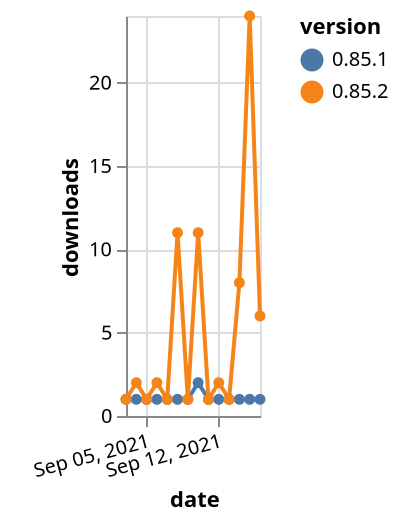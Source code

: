 {"$schema": "https://vega.github.io/schema/vega-lite/v5.json", "description": "A simple bar chart with embedded data.", "data": {"values": [{"date": "2021-09-03", "total": 822, "delta": 1, "version": "0.85.1"}, {"date": "2021-09-04", "total": 823, "delta": 1, "version": "0.85.1"}, {"date": "2021-09-05", "total": 824, "delta": 1, "version": "0.85.1"}, {"date": "2021-09-06", "total": 825, "delta": 1, "version": "0.85.1"}, {"date": "2021-09-07", "total": 826, "delta": 1, "version": "0.85.1"}, {"date": "2021-09-08", "total": 827, "delta": 1, "version": "0.85.1"}, {"date": "2021-09-09", "total": 828, "delta": 1, "version": "0.85.1"}, {"date": "2021-09-10", "total": 830, "delta": 2, "version": "0.85.1"}, {"date": "2021-09-11", "total": 831, "delta": 1, "version": "0.85.1"}, {"date": "2021-09-12", "total": 832, "delta": 1, "version": "0.85.1"}, {"date": "2021-09-13", "total": 833, "delta": 1, "version": "0.85.1"}, {"date": "2021-09-14", "total": 834, "delta": 1, "version": "0.85.1"}, {"date": "2021-09-15", "total": 835, "delta": 1, "version": "0.85.1"}, {"date": "2021-09-16", "total": 836, "delta": 1, "version": "0.85.1"}, {"date": "2021-09-03", "total": 2544, "delta": 1, "version": "0.85.2"}, {"date": "2021-09-04", "total": 2546, "delta": 2, "version": "0.85.2"}, {"date": "2021-09-05", "total": 2547, "delta": 1, "version": "0.85.2"}, {"date": "2021-09-06", "total": 2549, "delta": 2, "version": "0.85.2"}, {"date": "2021-09-07", "total": 2550, "delta": 1, "version": "0.85.2"}, {"date": "2021-09-08", "total": 2561, "delta": 11, "version": "0.85.2"}, {"date": "2021-09-09", "total": 2562, "delta": 1, "version": "0.85.2"}, {"date": "2021-09-10", "total": 2573, "delta": 11, "version": "0.85.2"}, {"date": "2021-09-11", "total": 2574, "delta": 1, "version": "0.85.2"}, {"date": "2021-09-12", "total": 2576, "delta": 2, "version": "0.85.2"}, {"date": "2021-09-13", "total": 2577, "delta": 1, "version": "0.85.2"}, {"date": "2021-09-14", "total": 2585, "delta": 8, "version": "0.85.2"}, {"date": "2021-09-15", "total": 2609, "delta": 24, "version": "0.85.2"}, {"date": "2021-09-16", "total": 2615, "delta": 6, "version": "0.85.2"}]}, "width": "container", "mark": {"type": "line", "point": {"filled": true}}, "encoding": {"x": {"field": "date", "type": "temporal", "timeUnit": "yearmonthdate", "title": "date", "axis": {"labelAngle": -15}}, "y": {"field": "delta", "type": "quantitative", "title": "downloads"}, "color": {"field": "version", "type": "nominal"}, "tooltip": {"field": "delta"}}}